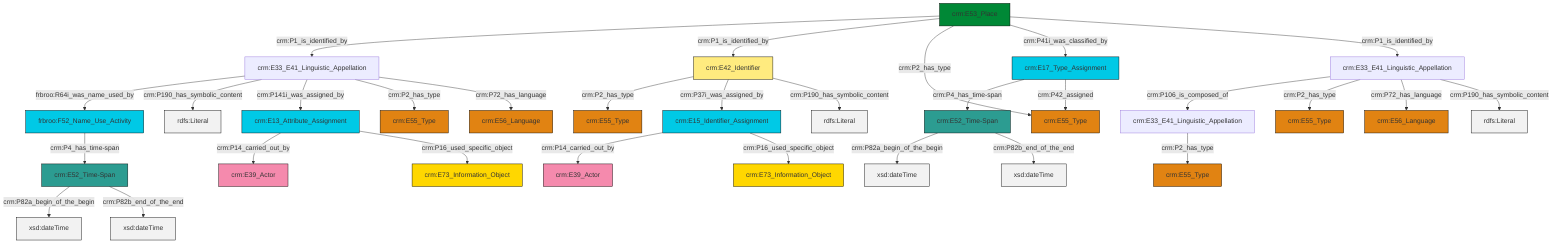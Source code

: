 graph TD
classDef Literal fill:#f2f2f2,stroke:#000000;
classDef CRM_Entity fill:#FFFFFF,stroke:#000000;
classDef Temporal_Entity fill:#00C9E6, stroke:#000000;
classDef Type fill:#E18312, stroke:#000000;
classDef Time-Span fill:#2C9C91, stroke:#000000;
classDef Appellation fill:#FFEB7F, stroke:#000000;
classDef Place fill:#008836, stroke:#000000;
classDef Persistent_Item fill:#B266B2, stroke:#000000;
classDef Conceptual_Object fill:#FFD700, stroke:#000000;
classDef Physical_Thing fill:#D2B48C, stroke:#000000;
classDef Actor fill:#f58aad, stroke:#000000;
classDef PC_Classes fill:#4ce600, stroke:#000000;
classDef Multi fill:#cccccc,stroke:#000000;

0["crm:E53_Place"]:::Place -->|crm:P1_is_identified_by| 1["crm:E33_E41_Linguistic_Appellation"]:::Default
4["crm:E13_Attribute_Assignment"]:::Temporal_Entity -->|crm:P14_carried_out_by| 5["crm:E39_Actor"]:::Actor
1["crm:E33_E41_Linguistic_Appellation"]:::Default -->|frbroo:R64i_was_name_used_by| 9["frbroo:F52_Name_Use_Activity"]:::Temporal_Entity
12["crm:E17_Type_Assignment"]:::Temporal_Entity -->|crm:P4_has_time-span| 13["crm:E52_Time-Span"]:::Time-Span
0["crm:E53_Place"]:::Place -->|crm:P1_is_identified_by| 15["crm:E42_Identifier"]:::Appellation
16["crm:E15_Identifier_Assignment"]:::Temporal_Entity -->|crm:P14_carried_out_by| 17["crm:E39_Actor"]:::Actor
4["crm:E13_Attribute_Assignment"]:::Temporal_Entity -->|crm:P16_used_specific_object| 20["crm:E73_Information_Object"]:::Conceptual_Object
21["crm:E33_E41_Linguistic_Appellation"]:::Default -->|crm:P2_has_type| 22["crm:E55_Type"]:::Type
15["crm:E42_Identifier"]:::Appellation -->|crm:P2_has_type| 23["crm:E55_Type"]:::Type
1["crm:E33_E41_Linguistic_Appellation"]:::Default -->|crm:P190_has_symbolic_content| 26[rdfs:Literal]:::Literal
1["crm:E33_E41_Linguistic_Appellation"]:::Default -->|crm:P141i_was_assigned_by| 4["crm:E13_Attribute_Assignment"]:::Temporal_Entity
30["crm:E33_E41_Linguistic_Appellation"]:::Default -->|crm:P106_is_composed_of| 21["crm:E33_E41_Linguistic_Appellation"]:::Default
9["frbroo:F52_Name_Use_Activity"]:::Temporal_Entity -->|crm:P4_has_time-span| 18["crm:E52_Time-Span"]:::Time-Span
0["crm:E53_Place"]:::Place -->|crm:P2_has_type| 27["crm:E55_Type"]:::Type
30["crm:E33_E41_Linguistic_Appellation"]:::Default -->|crm:P2_has_type| 10["crm:E55_Type"]:::Type
18["crm:E52_Time-Span"]:::Time-Span -->|crm:P82a_begin_of_the_begin| 38[xsd:dateTime]:::Literal
0["crm:E53_Place"]:::Place -->|crm:P41i_was_classified_by| 12["crm:E17_Type_Assignment"]:::Temporal_Entity
1["crm:E33_E41_Linguistic_Appellation"]:::Default -->|crm:P2_has_type| 32["crm:E55_Type"]:::Type
30["crm:E33_E41_Linguistic_Appellation"]:::Default -->|crm:P72_has_language| 2["crm:E56_Language"]:::Type
12["crm:E17_Type_Assignment"]:::Temporal_Entity -->|crm:P42_assigned| 27["crm:E55_Type"]:::Type
16["crm:E15_Identifier_Assignment"]:::Temporal_Entity -->|crm:P16_used_specific_object| 7["crm:E73_Information_Object"]:::Conceptual_Object
15["crm:E42_Identifier"]:::Appellation -->|crm:P37i_was_assigned_by| 16["crm:E15_Identifier_Assignment"]:::Temporal_Entity
18["crm:E52_Time-Span"]:::Time-Span -->|crm:P82b_end_of_the_end| 42[xsd:dateTime]:::Literal
15["crm:E42_Identifier"]:::Appellation -->|crm:P190_has_symbolic_content| 43[rdfs:Literal]:::Literal
13["crm:E52_Time-Span"]:::Time-Span -->|crm:P82a_begin_of_the_begin| 44[xsd:dateTime]:::Literal
13["crm:E52_Time-Span"]:::Time-Span -->|crm:P82b_end_of_the_end| 45[xsd:dateTime]:::Literal
0["crm:E53_Place"]:::Place -->|crm:P1_is_identified_by| 30["crm:E33_E41_Linguistic_Appellation"]:::Default
30["crm:E33_E41_Linguistic_Appellation"]:::Default -->|crm:P190_has_symbolic_content| 50[rdfs:Literal]:::Literal
1["crm:E33_E41_Linguistic_Appellation"]:::Default -->|crm:P72_has_language| 46["crm:E56_Language"]:::Type